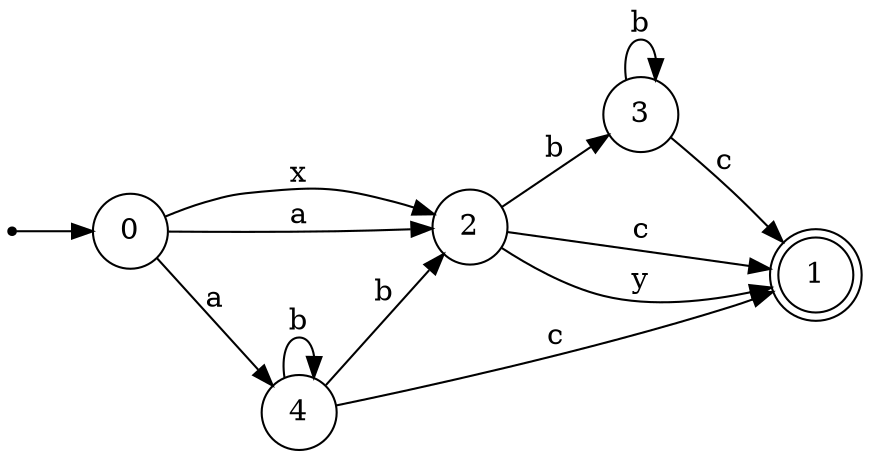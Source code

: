 digraph {
	rankdir = LR;
	size = "30,20";
	node [shape = point]; "dummy0"
	node [shape = circle]; "0"
	"dummy0" -> "0";
	node [shape = circle]; "3";
	node [shape = doublecircle]; "1";
	node [shape = circle]; "2";
	node [shape = circle]; "4";
	"0" -> "2" [label = "x"];
	"0" -> "4" [label = "a"];
	"0" -> "2" [label = "a"];
	"2" -> "3" [label = "b"];
	"2" -> "1" [label = "c"];
	"2" -> "1" [label = "y"];
	"3" -> "3" [label = "b"];
	"3" -> "1" [label = "c"];
	"4" -> "1" [label = "c"];
	"4" -> "2" [label = "b"];
	"4" -> "4" [label = "b"];
}